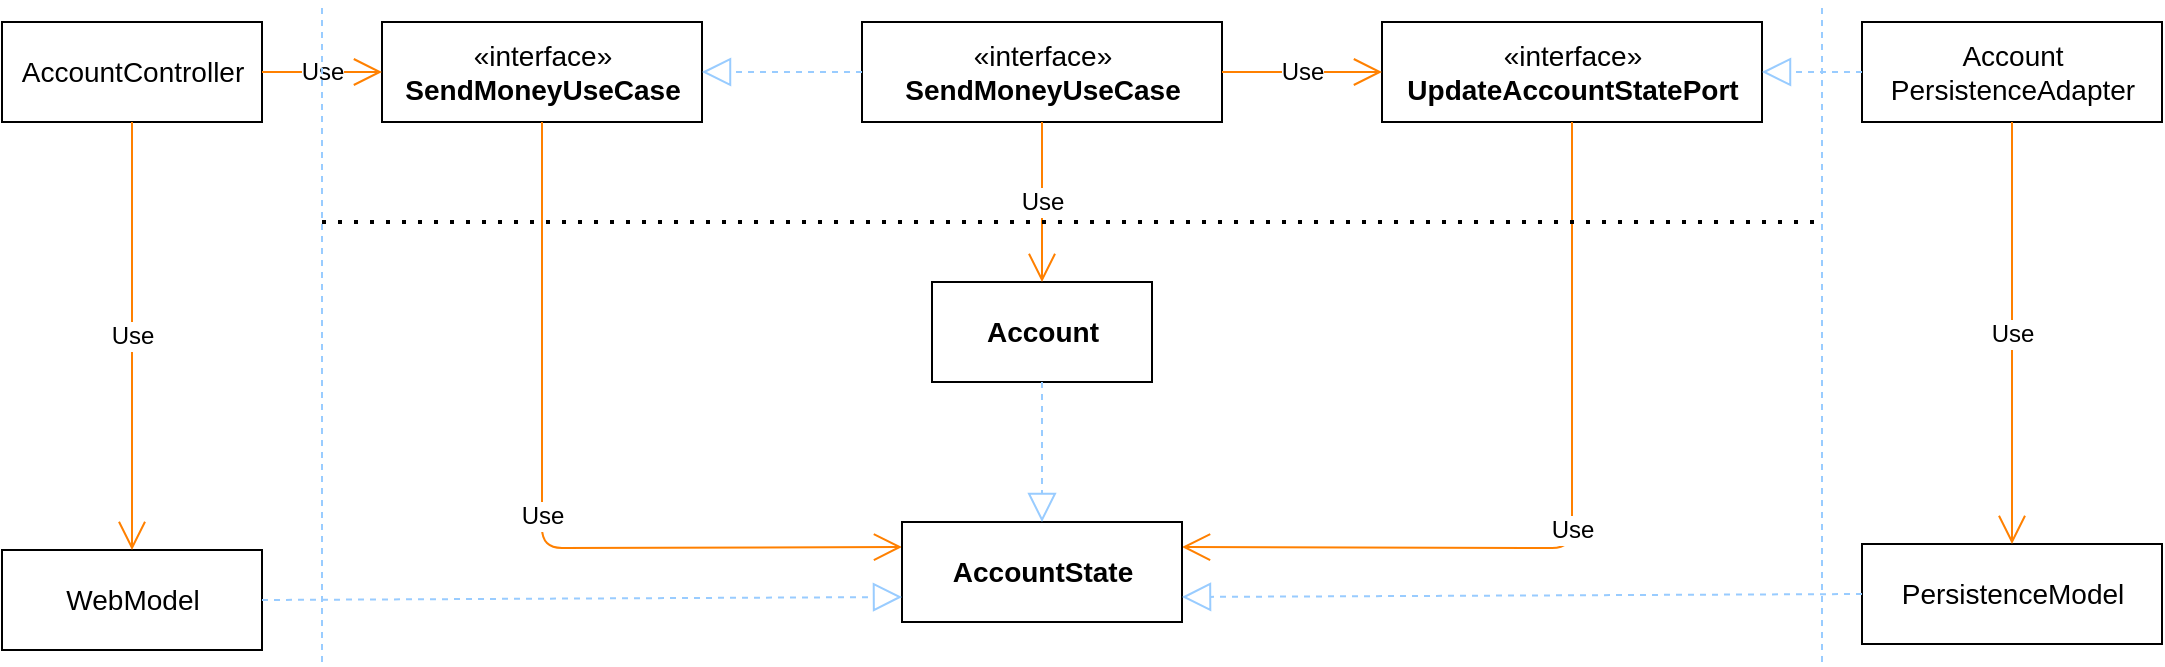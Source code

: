 <mxfile version="14.6.13" type="device"><diagram id="ZVVc3pmL6PBztuCS-46O" name="Page-1"><mxGraphModel dx="1320" dy="823" grid="1" gridSize="10" guides="1" tooltips="1" connect="1" arrows="1" fold="1" page="1" pageScale="1" pageWidth="1100" pageHeight="850" math="0" shadow="0"><root><mxCell id="0"/><mxCell id="1" parent="0"/><mxCell id="n15sCSZxUhi2xBXxUZr2-1" value="«interface»&lt;br style=&quot;font-size: 14px;&quot;&gt;&lt;b style=&quot;font-size: 14px;&quot;&gt;SendMoneyUseCase&lt;/b&gt;" style="html=1;fontSize=14;" parent="1" vertex="1"><mxGeometry x="200" y="120" width="160" height="50" as="geometry"/></mxCell><mxCell id="n15sCSZxUhi2xBXxUZr2-2" value="«interface»&lt;br style=&quot;font-size: 14px;&quot;&gt;&lt;b style=&quot;font-size: 14px;&quot;&gt;SendMoneyUseCase&lt;/b&gt;" style="html=1;fontSize=14;" parent="1" vertex="1"><mxGeometry x="440" y="120" width="180" height="50" as="geometry"/></mxCell><mxCell id="n15sCSZxUhi2xBXxUZr2-3" value="«interface»&lt;br style=&quot;font-size: 14px&quot;&gt;&lt;b&gt;UpdateAccountStatePort&lt;/b&gt;" style="html=1;fontSize=14;" parent="1" vertex="1"><mxGeometry x="700" y="120" width="190" height="50" as="geometry"/></mxCell><mxCell id="n15sCSZxUhi2xBXxUZr2-4" value="" style="endArrow=block;dashed=1;endFill=0;endSize=12;html=1;fontSize=14;strokeWidth=1;entryX=1;entryY=0.5;entryDx=0;entryDy=0;exitX=0;exitY=0.5;exitDx=0;exitDy=0;strokeColor=#99CCFF;" parent="1" source="n15sCSZxUhi2xBXxUZr2-2" target="n15sCSZxUhi2xBXxUZr2-1" edge="1"><mxGeometry width="160" relative="1" as="geometry"><mxPoint x="470" y="420" as="sourcePoint"/><mxPoint x="630" y="420" as="targetPoint"/></mxGeometry></mxCell><mxCell id="n15sCSZxUhi2xBXxUZr2-5" value="Use" style="endArrow=open;endSize=12;html=1;fontSize=12;strokeColor=#FF8000;strokeWidth=1;exitX=1;exitY=0.5;exitDx=0;exitDy=0;entryX=0;entryY=0.5;entryDx=0;entryDy=0;" parent="1" source="n15sCSZxUhi2xBXxUZr2-2" target="n15sCSZxUhi2xBXxUZr2-3" edge="1"><mxGeometry width="160" relative="1" as="geometry"><mxPoint x="640" y="260" as="sourcePoint"/><mxPoint x="800" y="260" as="targetPoint"/></mxGeometry></mxCell><mxCell id="n15sCSZxUhi2xBXxUZr2-6" value="Account" style="html=1;fontSize=14;fontStyle=1" parent="1" vertex="1"><mxGeometry x="475" y="250" width="110" height="50" as="geometry"/></mxCell><mxCell id="n15sCSZxUhi2xBXxUZr2-7" value="Use" style="endArrow=open;endSize=12;html=1;fontSize=12;strokeColor=#FF8000;strokeWidth=1;exitX=0.5;exitY=1;exitDx=0;exitDy=0;entryX=0.5;entryY=0;entryDx=0;entryDy=0;" parent="1" source="n15sCSZxUhi2xBXxUZr2-2" target="n15sCSZxUhi2xBXxUZr2-6" edge="1"><mxGeometry width="160" relative="1" as="geometry"><mxPoint x="620" y="270" as="sourcePoint"/><mxPoint x="710" y="270" as="targetPoint"/></mxGeometry></mxCell><mxCell id="n15sCSZxUhi2xBXxUZr2-10" value="AccountController" style="html=1;fontSize=14;" parent="1" vertex="1"><mxGeometry x="10" y="120" width="130" height="50" as="geometry"/></mxCell><mxCell id="n15sCSZxUhi2xBXxUZr2-13" value="Use" style="endArrow=open;endSize=12;html=1;fontSize=12;strokeColor=#FF8000;strokeWidth=1;exitX=1;exitY=0.5;exitDx=0;exitDy=0;entryX=0;entryY=0.5;entryDx=0;entryDy=0;" parent="1" source="n15sCSZxUhi2xBXxUZr2-10" target="n15sCSZxUhi2xBXxUZr2-1" edge="1"><mxGeometry width="160" relative="1" as="geometry"><mxPoint x="50" y="260" as="sourcePoint"/><mxPoint x="140" y="260" as="targetPoint"/></mxGeometry></mxCell><mxCell id="n15sCSZxUhi2xBXxUZr2-14" value="WebModel" style="html=1;fontSize=14;" parent="1" vertex="1"><mxGeometry x="10" y="384" width="130" height="50" as="geometry"/></mxCell><mxCell id="n15sCSZxUhi2xBXxUZr2-17" value="Use" style="endArrow=open;endSize=12;html=1;fontSize=12;strokeColor=#FF8000;strokeWidth=1;exitX=0.5;exitY=1;exitDx=0;exitDy=0;entryX=0.5;entryY=0;entryDx=0;entryDy=0;" parent="1" source="n15sCSZxUhi2xBXxUZr2-10" target="n15sCSZxUhi2xBXxUZr2-14" edge="1"><mxGeometry width="160" relative="1" as="geometry"><mxPoint x="160" y="230" as="sourcePoint"/><mxPoint x="220" y="230" as="targetPoint"/></mxGeometry></mxCell><mxCell id="n15sCSZxUhi2xBXxUZr2-18" value="Account&lt;br&gt;PersistenceAdapter" style="html=1;fontSize=14;" parent="1" vertex="1"><mxGeometry x="940" y="120" width="150" height="50" as="geometry"/></mxCell><mxCell id="n15sCSZxUhi2xBXxUZr2-19" value="" style="endArrow=block;dashed=1;endFill=0;endSize=12;html=1;fontSize=14;strokeWidth=1;entryX=1;entryY=0.5;entryDx=0;entryDy=0;exitX=0;exitY=0.5;exitDx=0;exitDy=0;strokeColor=#99CCFF;" parent="1" source="n15sCSZxUhi2xBXxUZr2-18" target="n15sCSZxUhi2xBXxUZr2-3" edge="1"><mxGeometry width="160" relative="1" as="geometry"><mxPoint x="1040" y="70" as="sourcePoint"/><mxPoint x="960" y="70" as="targetPoint"/></mxGeometry></mxCell><mxCell id="n15sCSZxUhi2xBXxUZr2-20" value="PersistenceModel" style="html=1;fontSize=14;" parent="1" vertex="1"><mxGeometry x="940" y="381" width="150" height="50" as="geometry"/></mxCell><mxCell id="n15sCSZxUhi2xBXxUZr2-21" value="Use" style="endArrow=open;endSize=12;html=1;fontSize=12;strokeColor=#FF8000;strokeWidth=1;exitX=0.5;exitY=1;exitDx=0;exitDy=0;entryX=0.5;entryY=0;entryDx=0;entryDy=0;" parent="1" source="n15sCSZxUhi2xBXxUZr2-18" target="n15sCSZxUhi2xBXxUZr2-20" edge="1"><mxGeometry width="160" relative="1" as="geometry"><mxPoint x="1000" y="390" as="sourcePoint"/><mxPoint x="1030" y="210" as="targetPoint"/></mxGeometry></mxCell><mxCell id="n15sCSZxUhi2xBXxUZr2-22" value="" style="endArrow=none;dashed=1;html=1;fontSize=12;strokeColor=#99CCFF;strokeWidth=1;" parent="1" edge="1"><mxGeometry width="50" height="50" relative="1" as="geometry"><mxPoint x="170" y="440" as="sourcePoint"/><mxPoint x="170" y="110" as="targetPoint"/></mxGeometry></mxCell><mxCell id="n15sCSZxUhi2xBXxUZr2-23" value="" style="endArrow=none;dashed=1;html=1;fontSize=12;strokeColor=#99CCFF;strokeWidth=1;" parent="1" edge="1"><mxGeometry width="50" height="50" relative="1" as="geometry"><mxPoint x="920" y="440" as="sourcePoint"/><mxPoint x="920" y="110" as="targetPoint"/></mxGeometry></mxCell><mxCell id="MfH7txwTYRB8737bLx-L-2" value="Use" style="endArrow=open;endSize=12;html=1;fontSize=12;strokeColor=#FF8000;strokeWidth=1;exitX=0.5;exitY=1;exitDx=0;exitDy=0;entryX=0;entryY=0.25;entryDx=0;entryDy=0;" edge="1" parent="1" source="n15sCSZxUhi2xBXxUZr2-1" target="MfH7txwTYRB8737bLx-L-5"><mxGeometry width="160" relative="1" as="geometry"><mxPoint x="279.5" y="180" as="sourcePoint"/><mxPoint x="410" y="350" as="targetPoint"/><Array as="points"><mxPoint x="280" y="383"/></Array></mxGeometry></mxCell><mxCell id="MfH7txwTYRB8737bLx-L-4" value="Use" style="endArrow=open;endSize=12;html=1;fontSize=12;strokeColor=#FF8000;strokeWidth=1;exitX=0.5;exitY=1;exitDx=0;exitDy=0;entryX=1;entryY=0.25;entryDx=0;entryDy=0;" edge="1" parent="1" source="n15sCSZxUhi2xBXxUZr2-3" target="MfH7txwTYRB8737bLx-L-5"><mxGeometry width="160" relative="1" as="geometry"><mxPoint x="794.5" y="180" as="sourcePoint"/><mxPoint x="795" y="250" as="targetPoint"/><Array as="points"><mxPoint x="795" y="383"/></Array></mxGeometry></mxCell><mxCell id="MfH7txwTYRB8737bLx-L-5" value="AccountState" style="html=1;fontSize=14;fontStyle=1" vertex="1" parent="1"><mxGeometry x="460" y="370" width="140" height="50" as="geometry"/></mxCell><mxCell id="MfH7txwTYRB8737bLx-L-6" value="" style="endArrow=block;endFill=0;endSize=12;html=1;fontSize=14;strokeWidth=1;exitX=0.5;exitY=1;exitDx=0;exitDy=0;strokeColor=#99CCFF;dashed=1;" edge="1" parent="1" source="n15sCSZxUhi2xBXxUZr2-6" target="MfH7txwTYRB8737bLx-L-5"><mxGeometry width="160" relative="1" as="geometry"><mxPoint x="470" y="440" as="sourcePoint"/><mxPoint x="390" y="440" as="targetPoint"/></mxGeometry></mxCell><mxCell id="MfH7txwTYRB8737bLx-L-7" value="" style="endArrow=block;endFill=0;endSize=12;html=1;fontSize=14;strokeWidth=1;exitX=1;exitY=0.5;exitDx=0;exitDy=0;strokeColor=#99CCFF;entryX=0;entryY=0.75;entryDx=0;entryDy=0;dashed=1;" edge="1" parent="1" source="n15sCSZxUhi2xBXxUZr2-14" target="MfH7txwTYRB8737bLx-L-5"><mxGeometry width="160" relative="1" as="geometry"><mxPoint x="270" y="370" as="sourcePoint"/><mxPoint x="330" y="408" as="targetPoint"/></mxGeometry></mxCell><mxCell id="MfH7txwTYRB8737bLx-L-8" value="" style="endArrow=block;endFill=0;endSize=12;html=1;fontSize=14;strokeWidth=1;exitX=0;exitY=0.5;exitDx=0;exitDy=0;strokeColor=#99CCFF;entryX=1;entryY=0.75;entryDx=0;entryDy=0;dashed=1;" edge="1" parent="1" source="n15sCSZxUhi2xBXxUZr2-20" target="MfH7txwTYRB8737bLx-L-5"><mxGeometry width="160" relative="1" as="geometry"><mxPoint x="600" y="490" as="sourcePoint"/><mxPoint x="610" y="470" as="targetPoint"/></mxGeometry></mxCell><mxCell id="MfH7txwTYRB8737bLx-L-9" value="" style="endArrow=none;dashed=1;html=1;dashPattern=1 3;strokeWidth=2;" edge="1" parent="1"><mxGeometry width="50" height="50" relative="1" as="geometry"><mxPoint x="170" y="220" as="sourcePoint"/><mxPoint x="920" y="220" as="targetPoint"/></mxGeometry></mxCell></root></mxGraphModel></diagram></mxfile>